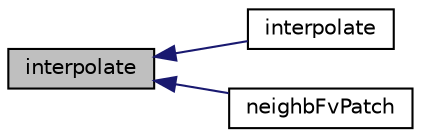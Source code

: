 digraph "interpolate"
{
  bgcolor="transparent";
  edge [fontname="Helvetica",fontsize="10",labelfontname="Helvetica",labelfontsize="10"];
  node [fontname="Helvetica",fontsize="10",shape=record];
  rankdir="LR";
  Node874 [label="interpolate",height=0.2,width=0.4,color="black", fillcolor="grey75", style="filled", fontcolor="black"];
  Node874 -> Node875 [dir="back",color="midnightblue",fontsize="10",style="solid",fontname="Helvetica"];
  Node875 [label="interpolate",height=0.2,width=0.4,color="black",URL="$a23629.html#a53a3f2e9b2cd10680cca10d4b6a23f11",tooltip="Interpolate (make sure to have uptodate areas) "];
  Node874 -> Node876 [dir="back",color="midnightblue",fontsize="10",style="solid",fontname="Helvetica"];
  Node876 [label="neighbFvPatch",height=0.2,width=0.4,color="black",URL="$a23629.html#aafe14889eea0f2ed98bbdc9ad79a5b24"];
}
